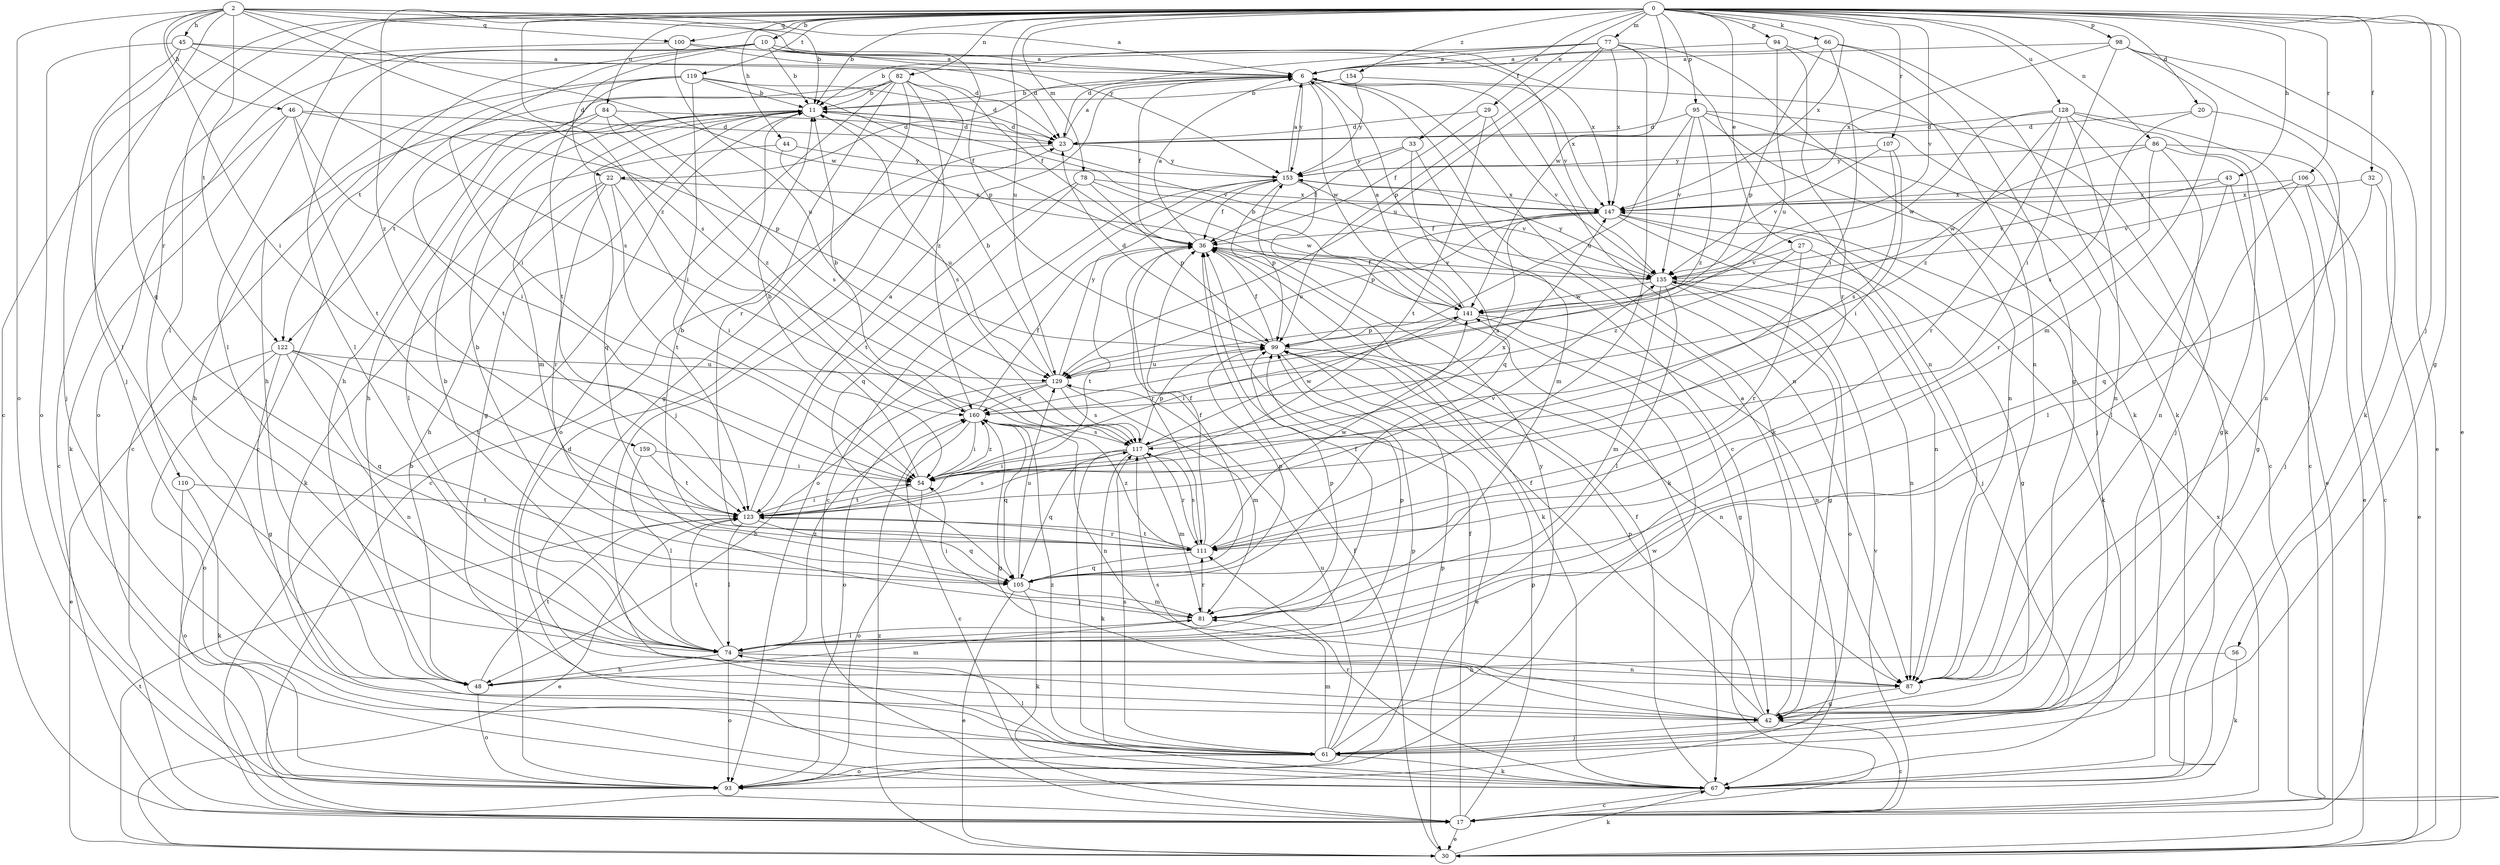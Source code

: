 strict digraph  {
0;
2;
6;
10;
11;
17;
20;
22;
23;
27;
29;
30;
32;
33;
36;
42;
43;
44;
45;
46;
48;
54;
56;
61;
66;
67;
74;
77;
78;
81;
82;
84;
86;
87;
93;
94;
95;
98;
99;
100;
105;
106;
107;
110;
111;
117;
119;
122;
123;
128;
129;
135;
141;
147;
153;
154;
159;
160;
0 -> 10  [label=b];
0 -> 11  [label=b];
0 -> 17  [label=c];
0 -> 20  [label=d];
0 -> 27  [label=e];
0 -> 29  [label=e];
0 -> 30  [label=e];
0 -> 32  [label=f];
0 -> 33  [label=f];
0 -> 42  [label=g];
0 -> 43  [label=h];
0 -> 44  [label=h];
0 -> 56  [label=j];
0 -> 66  [label=k];
0 -> 74  [label=l];
0 -> 77  [label=m];
0 -> 78  [label=m];
0 -> 82  [label=n];
0 -> 84  [label=n];
0 -> 86  [label=n];
0 -> 94  [label=p];
0 -> 95  [label=p];
0 -> 98  [label=p];
0 -> 100  [label=q];
0 -> 106  [label=r];
0 -> 107  [label=r];
0 -> 110  [label=r];
0 -> 119  [label=t];
0 -> 128  [label=u];
0 -> 129  [label=u];
0 -> 135  [label=v];
0 -> 141  [label=w];
0 -> 147  [label=x];
0 -> 154  [label=z];
0 -> 159  [label=z];
0 -> 160  [label=z];
2 -> 6  [label=a];
2 -> 11  [label=b];
2 -> 45  [label=h];
2 -> 46  [label=h];
2 -> 54  [label=i];
2 -> 61  [label=j];
2 -> 93  [label=o];
2 -> 100  [label=q];
2 -> 105  [label=q];
2 -> 117  [label=s];
2 -> 122  [label=t];
2 -> 141  [label=w];
2 -> 153  [label=y];
6 -> 11  [label=b];
6 -> 17  [label=c];
6 -> 22  [label=d];
6 -> 36  [label=f];
6 -> 67  [label=k];
6 -> 87  [label=n];
6 -> 141  [label=w];
6 -> 147  [label=x];
6 -> 153  [label=y];
10 -> 6  [label=a];
10 -> 11  [label=b];
10 -> 22  [label=d];
10 -> 54  [label=i];
10 -> 74  [label=l];
10 -> 93  [label=o];
10 -> 99  [label=p];
10 -> 122  [label=t];
10 -> 135  [label=v];
10 -> 147  [label=x];
11 -> 23  [label=d];
11 -> 42  [label=g];
11 -> 48  [label=h];
11 -> 81  [label=m];
11 -> 105  [label=q];
11 -> 117  [label=s];
11 -> 122  [label=t];
11 -> 135  [label=v];
17 -> 11  [label=b];
17 -> 30  [label=e];
17 -> 36  [label=f];
17 -> 99  [label=p];
17 -> 135  [label=v];
17 -> 147  [label=x];
20 -> 23  [label=d];
20 -> 87  [label=n];
20 -> 117  [label=s];
22 -> 48  [label=h];
22 -> 54  [label=i];
22 -> 67  [label=k];
22 -> 111  [label=r];
22 -> 123  [label=t];
22 -> 147  [label=x];
23 -> 6  [label=a];
23 -> 17  [label=c];
23 -> 153  [label=y];
27 -> 42  [label=g];
27 -> 111  [label=r];
27 -> 135  [label=v];
27 -> 160  [label=z];
29 -> 23  [label=d];
29 -> 36  [label=f];
29 -> 123  [label=t];
29 -> 135  [label=v];
30 -> 36  [label=f];
30 -> 67  [label=k];
30 -> 123  [label=t];
30 -> 160  [label=z];
32 -> 30  [label=e];
32 -> 105  [label=q];
32 -> 147  [label=x];
33 -> 36  [label=f];
33 -> 81  [label=m];
33 -> 105  [label=q];
33 -> 153  [label=y];
36 -> 6  [label=a];
36 -> 67  [label=k];
36 -> 111  [label=r];
36 -> 123  [label=t];
36 -> 135  [label=v];
42 -> 6  [label=a];
42 -> 17  [label=c];
42 -> 36  [label=f];
42 -> 61  [label=j];
42 -> 99  [label=p];
42 -> 117  [label=s];
43 -> 42  [label=g];
43 -> 74  [label=l];
43 -> 135  [label=v];
43 -> 147  [label=x];
44 -> 74  [label=l];
44 -> 129  [label=u];
44 -> 153  [label=y];
45 -> 6  [label=a];
45 -> 23  [label=d];
45 -> 61  [label=j];
45 -> 74  [label=l];
45 -> 93  [label=o];
45 -> 117  [label=s];
46 -> 17  [label=c];
46 -> 23  [label=d];
46 -> 54  [label=i];
46 -> 67  [label=k];
46 -> 99  [label=p];
46 -> 123  [label=t];
48 -> 81  [label=m];
48 -> 93  [label=o];
48 -> 123  [label=t];
54 -> 11  [label=b];
54 -> 93  [label=o];
54 -> 123  [label=t];
54 -> 147  [label=x];
54 -> 160  [label=z];
56 -> 48  [label=h];
56 -> 67  [label=k];
61 -> 23  [label=d];
61 -> 67  [label=k];
61 -> 74  [label=l];
61 -> 81  [label=m];
61 -> 93  [label=o];
61 -> 99  [label=p];
61 -> 117  [label=s];
61 -> 129  [label=u];
61 -> 153  [label=y];
61 -> 160  [label=z];
66 -> 6  [label=a];
66 -> 42  [label=g];
66 -> 54  [label=i];
66 -> 67  [label=k];
66 -> 99  [label=p];
67 -> 17  [label=c];
67 -> 36  [label=f];
67 -> 111  [label=r];
74 -> 11  [label=b];
74 -> 36  [label=f];
74 -> 48  [label=h];
74 -> 87  [label=n];
74 -> 93  [label=o];
74 -> 99  [label=p];
74 -> 123  [label=t];
74 -> 160  [label=z];
77 -> 6  [label=a];
77 -> 11  [label=b];
77 -> 23  [label=d];
77 -> 67  [label=k];
77 -> 87  [label=n];
77 -> 99  [label=p];
77 -> 111  [label=r];
77 -> 129  [label=u];
77 -> 147  [label=x];
78 -> 99  [label=p];
78 -> 105  [label=q];
78 -> 123  [label=t];
78 -> 141  [label=w];
78 -> 147  [label=x];
81 -> 54  [label=i];
81 -> 74  [label=l];
81 -> 99  [label=p];
81 -> 111  [label=r];
82 -> 11  [label=b];
82 -> 17  [label=c];
82 -> 36  [label=f];
82 -> 42  [label=g];
82 -> 48  [label=h];
82 -> 61  [label=j];
82 -> 93  [label=o];
82 -> 111  [label=r];
82 -> 160  [label=z];
84 -> 23  [label=d];
84 -> 48  [label=h];
84 -> 117  [label=s];
84 -> 123  [label=t];
84 -> 160  [label=z];
86 -> 30  [label=e];
86 -> 42  [label=g];
86 -> 87  [label=n];
86 -> 111  [label=r];
86 -> 141  [label=w];
86 -> 153  [label=y];
87 -> 42  [label=g];
93 -> 99  [label=p];
93 -> 141  [label=w];
94 -> 6  [label=a];
94 -> 87  [label=n];
94 -> 111  [label=r];
94 -> 129  [label=u];
95 -> 17  [label=c];
95 -> 23  [label=d];
95 -> 61  [label=j];
95 -> 87  [label=n];
95 -> 129  [label=u];
95 -> 135  [label=v];
95 -> 160  [label=z];
98 -> 6  [label=a];
98 -> 30  [label=e];
98 -> 54  [label=i];
98 -> 67  [label=k];
98 -> 81  [label=m];
98 -> 147  [label=x];
99 -> 23  [label=d];
99 -> 30  [label=e];
99 -> 36  [label=f];
99 -> 87  [label=n];
99 -> 129  [label=u];
100 -> 6  [label=a];
100 -> 23  [label=d];
100 -> 74  [label=l];
100 -> 129  [label=u];
105 -> 11  [label=b];
105 -> 30  [label=e];
105 -> 36  [label=f];
105 -> 67  [label=k];
105 -> 81  [label=m];
105 -> 99  [label=p];
105 -> 129  [label=u];
106 -> 17  [label=c];
106 -> 61  [label=j];
106 -> 74  [label=l];
106 -> 135  [label=v];
106 -> 147  [label=x];
107 -> 54  [label=i];
107 -> 117  [label=s];
107 -> 135  [label=v];
107 -> 153  [label=y];
110 -> 67  [label=k];
110 -> 93  [label=o];
110 -> 123  [label=t];
111 -> 11  [label=b];
111 -> 36  [label=f];
111 -> 105  [label=q];
111 -> 117  [label=s];
111 -> 123  [label=t];
111 -> 141  [label=w];
111 -> 160  [label=z];
117 -> 54  [label=i];
117 -> 61  [label=j];
117 -> 67  [label=k];
117 -> 81  [label=m];
117 -> 99  [label=p];
117 -> 105  [label=q];
117 -> 111  [label=r];
117 -> 141  [label=w];
117 -> 147  [label=x];
119 -> 11  [label=b];
119 -> 17  [label=c];
119 -> 23  [label=d];
119 -> 36  [label=f];
119 -> 48  [label=h];
119 -> 54  [label=i];
119 -> 123  [label=t];
122 -> 30  [label=e];
122 -> 42  [label=g];
122 -> 87  [label=n];
122 -> 93  [label=o];
122 -> 105  [label=q];
122 -> 123  [label=t];
122 -> 129  [label=u];
123 -> 6  [label=a];
123 -> 30  [label=e];
123 -> 54  [label=i];
123 -> 74  [label=l];
123 -> 105  [label=q];
123 -> 111  [label=r];
123 -> 117  [label=s];
123 -> 135  [label=v];
128 -> 17  [label=c];
128 -> 23  [label=d];
128 -> 30  [label=e];
128 -> 61  [label=j];
128 -> 87  [label=n];
128 -> 111  [label=r];
128 -> 141  [label=w];
128 -> 160  [label=z];
129 -> 11  [label=b];
129 -> 48  [label=h];
129 -> 81  [label=m];
129 -> 93  [label=o];
129 -> 117  [label=s];
129 -> 153  [label=y];
129 -> 160  [label=z];
135 -> 36  [label=f];
135 -> 42  [label=g];
135 -> 74  [label=l];
135 -> 81  [label=m];
135 -> 87  [label=n];
135 -> 93  [label=o];
135 -> 141  [label=w];
135 -> 153  [label=y];
141 -> 6  [label=a];
141 -> 11  [label=b];
141 -> 42  [label=g];
141 -> 54  [label=i];
141 -> 87  [label=n];
141 -> 99  [label=p];
147 -> 36  [label=f];
147 -> 61  [label=j];
147 -> 67  [label=k];
147 -> 87  [label=n];
147 -> 99  [label=p];
147 -> 129  [label=u];
153 -> 6  [label=a];
153 -> 17  [label=c];
153 -> 36  [label=f];
153 -> 67  [label=k];
153 -> 93  [label=o];
153 -> 99  [label=p];
153 -> 135  [label=v];
153 -> 147  [label=x];
154 -> 11  [label=b];
154 -> 67  [label=k];
154 -> 153  [label=y];
159 -> 54  [label=i];
159 -> 74  [label=l];
159 -> 123  [label=t];
160 -> 11  [label=b];
160 -> 17  [label=c];
160 -> 36  [label=f];
160 -> 42  [label=g];
160 -> 54  [label=i];
160 -> 87  [label=n];
160 -> 105  [label=q];
160 -> 117  [label=s];
}
